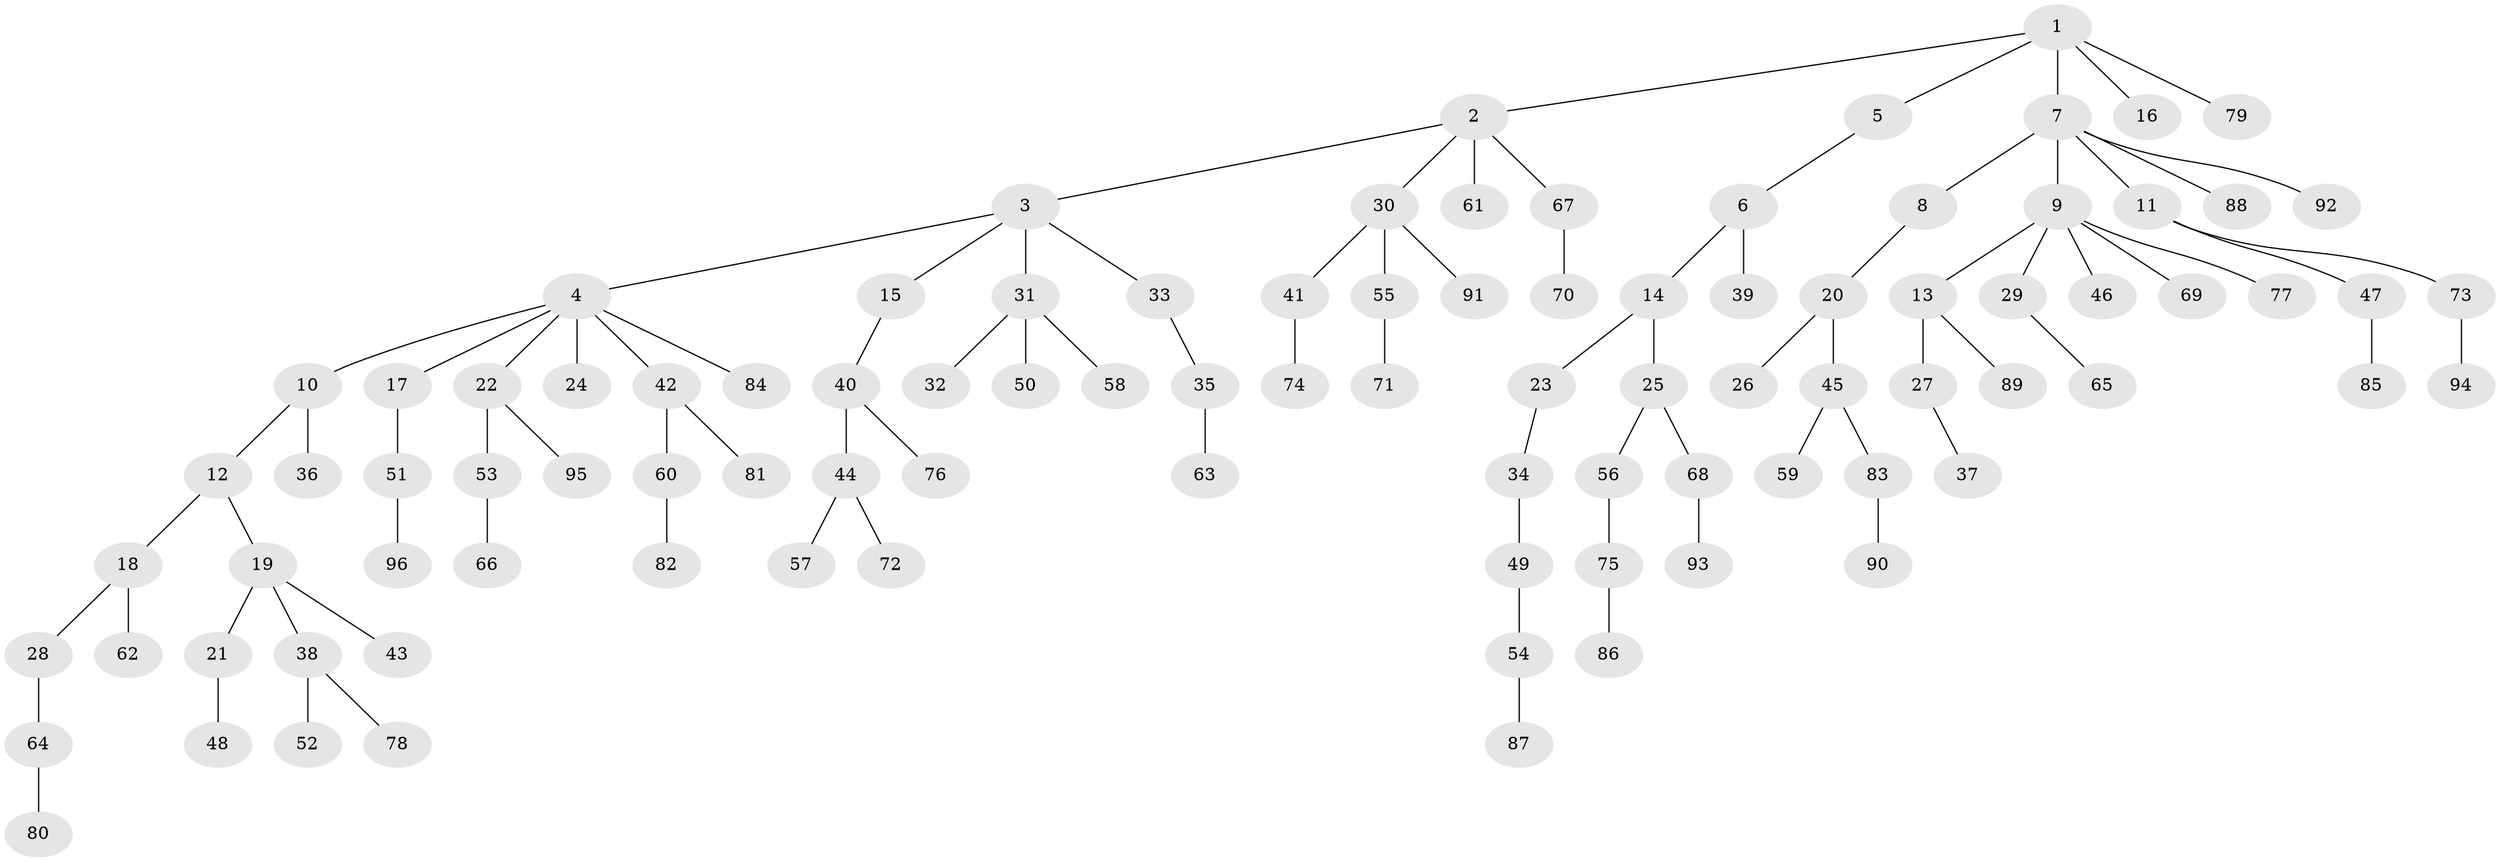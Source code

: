 // coarse degree distribution, {4: 0.05, 8: 0.016666666666666666, 6: 0.03333333333333333, 2: 0.16666666666666666, 5: 0.016666666666666666, 3: 0.15, 1: 0.5666666666666667}
// Generated by graph-tools (version 1.1) at 2025/42/03/06/25 10:42:04]
// undirected, 96 vertices, 95 edges
graph export_dot {
graph [start="1"]
  node [color=gray90,style=filled];
  1;
  2;
  3;
  4;
  5;
  6;
  7;
  8;
  9;
  10;
  11;
  12;
  13;
  14;
  15;
  16;
  17;
  18;
  19;
  20;
  21;
  22;
  23;
  24;
  25;
  26;
  27;
  28;
  29;
  30;
  31;
  32;
  33;
  34;
  35;
  36;
  37;
  38;
  39;
  40;
  41;
  42;
  43;
  44;
  45;
  46;
  47;
  48;
  49;
  50;
  51;
  52;
  53;
  54;
  55;
  56;
  57;
  58;
  59;
  60;
  61;
  62;
  63;
  64;
  65;
  66;
  67;
  68;
  69;
  70;
  71;
  72;
  73;
  74;
  75;
  76;
  77;
  78;
  79;
  80;
  81;
  82;
  83;
  84;
  85;
  86;
  87;
  88;
  89;
  90;
  91;
  92;
  93;
  94;
  95;
  96;
  1 -- 2;
  1 -- 5;
  1 -- 7;
  1 -- 16;
  1 -- 79;
  2 -- 3;
  2 -- 30;
  2 -- 61;
  2 -- 67;
  3 -- 4;
  3 -- 15;
  3 -- 31;
  3 -- 33;
  4 -- 10;
  4 -- 17;
  4 -- 22;
  4 -- 24;
  4 -- 42;
  4 -- 84;
  5 -- 6;
  6 -- 14;
  6 -- 39;
  7 -- 8;
  7 -- 9;
  7 -- 11;
  7 -- 88;
  7 -- 92;
  8 -- 20;
  9 -- 13;
  9 -- 29;
  9 -- 46;
  9 -- 69;
  9 -- 77;
  10 -- 12;
  10 -- 36;
  11 -- 47;
  11 -- 73;
  12 -- 18;
  12 -- 19;
  13 -- 27;
  13 -- 89;
  14 -- 23;
  14 -- 25;
  15 -- 40;
  17 -- 51;
  18 -- 28;
  18 -- 62;
  19 -- 21;
  19 -- 38;
  19 -- 43;
  20 -- 26;
  20 -- 45;
  21 -- 48;
  22 -- 53;
  22 -- 95;
  23 -- 34;
  25 -- 56;
  25 -- 68;
  27 -- 37;
  28 -- 64;
  29 -- 65;
  30 -- 41;
  30 -- 55;
  30 -- 91;
  31 -- 32;
  31 -- 50;
  31 -- 58;
  33 -- 35;
  34 -- 49;
  35 -- 63;
  38 -- 52;
  38 -- 78;
  40 -- 44;
  40 -- 76;
  41 -- 74;
  42 -- 60;
  42 -- 81;
  44 -- 57;
  44 -- 72;
  45 -- 59;
  45 -- 83;
  47 -- 85;
  49 -- 54;
  51 -- 96;
  53 -- 66;
  54 -- 87;
  55 -- 71;
  56 -- 75;
  60 -- 82;
  64 -- 80;
  67 -- 70;
  68 -- 93;
  73 -- 94;
  75 -- 86;
  83 -- 90;
}
